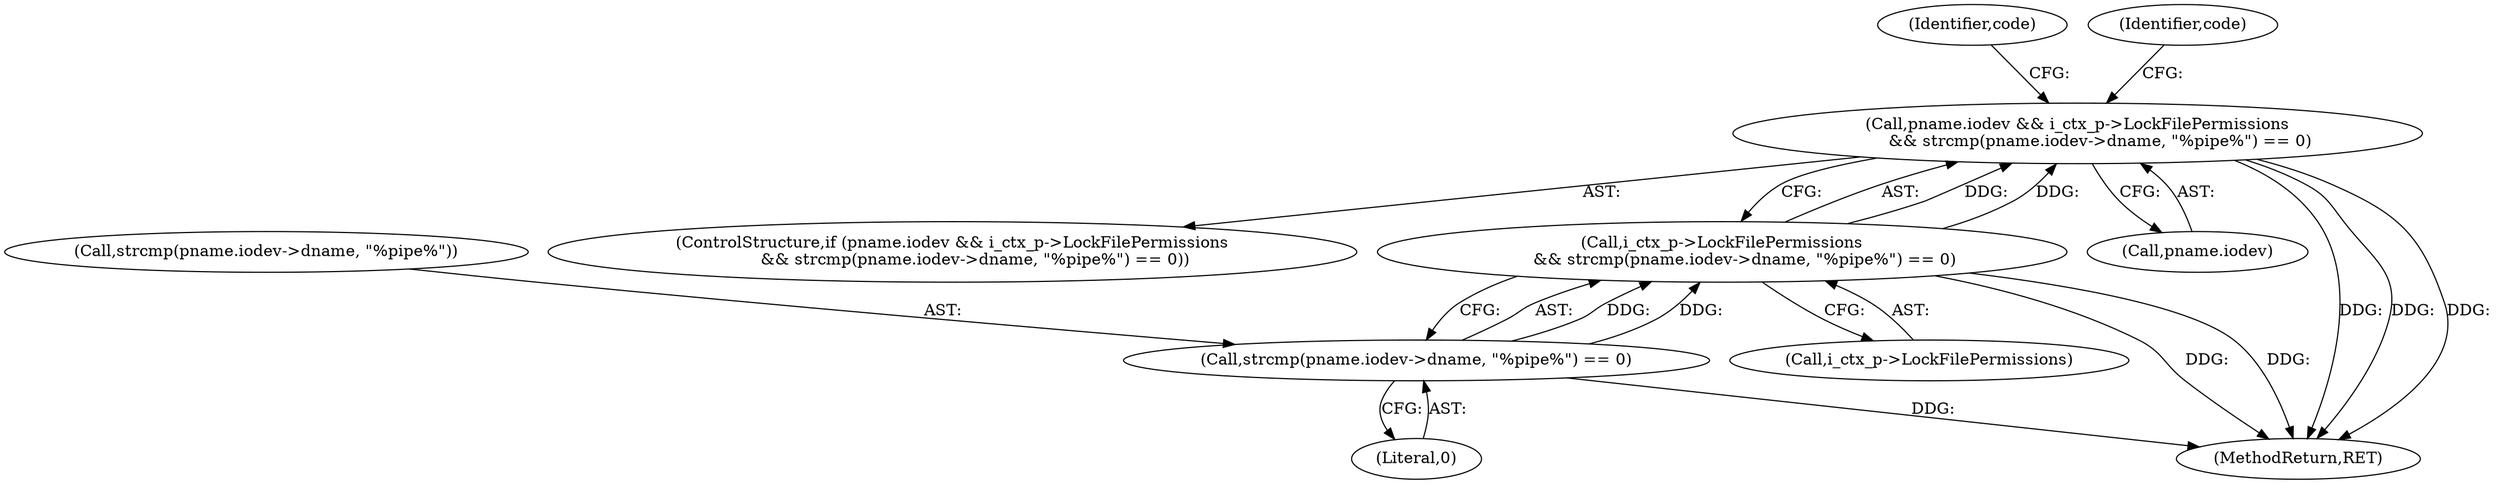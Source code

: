 digraph "0_ghostscript_b60d50b7567369ad856cebe1efb6cd7dd2284219@API" {
"1000141" [label="(Call,pname.iodev && i_ctx_p->LockFilePermissions\n         && strcmp(pname.iodev->dname, \"%pipe%\") == 0)"];
"1000145" [label="(Call,i_ctx_p->LockFilePermissions\n         && strcmp(pname.iodev->dname, \"%pipe%\") == 0)"];
"1000149" [label="(Call,strcmp(pname.iodev->dname, \"%pipe%\") == 0)"];
"1000141" [label="(Call,pname.iodev && i_ctx_p->LockFilePermissions\n         && strcmp(pname.iodev->dname, \"%pipe%\") == 0)"];
"1000166" [label="(Identifier,code)"];
"1000140" [label="(ControlStructure,if (pname.iodev && i_ctx_p->LockFilePermissions\n         && strcmp(pname.iodev->dname, \"%pipe%\") == 0))"];
"1000142" [label="(Call,pname.iodev)"];
"1000149" [label="(Call,strcmp(pname.iodev->dname, \"%pipe%\") == 0)"];
"1000145" [label="(Call,i_ctx_p->LockFilePermissions\n         && strcmp(pname.iodev->dname, \"%pipe%\") == 0)"];
"1000150" [label="(Call,strcmp(pname.iodev->dname, \"%pipe%\"))"];
"1000160" [label="(Identifier,code)"];
"1000157" [label="(Literal,0)"];
"1000146" [label="(Call,i_ctx_p->LockFilePermissions)"];
"1000174" [label="(MethodReturn,RET)"];
"1000141" -> "1000140"  [label="AST: "];
"1000141" -> "1000142"  [label="CFG: "];
"1000141" -> "1000145"  [label="CFG: "];
"1000142" -> "1000141"  [label="AST: "];
"1000145" -> "1000141"  [label="AST: "];
"1000160" -> "1000141"  [label="CFG: "];
"1000166" -> "1000141"  [label="CFG: "];
"1000141" -> "1000174"  [label="DDG: "];
"1000141" -> "1000174"  [label="DDG: "];
"1000141" -> "1000174"  [label="DDG: "];
"1000145" -> "1000141"  [label="DDG: "];
"1000145" -> "1000141"  [label="DDG: "];
"1000145" -> "1000146"  [label="CFG: "];
"1000145" -> "1000149"  [label="CFG: "];
"1000146" -> "1000145"  [label="AST: "];
"1000149" -> "1000145"  [label="AST: "];
"1000145" -> "1000174"  [label="DDG: "];
"1000145" -> "1000174"  [label="DDG: "];
"1000149" -> "1000145"  [label="DDG: "];
"1000149" -> "1000145"  [label="DDG: "];
"1000149" -> "1000157"  [label="CFG: "];
"1000150" -> "1000149"  [label="AST: "];
"1000157" -> "1000149"  [label="AST: "];
"1000149" -> "1000174"  [label="DDG: "];
}
